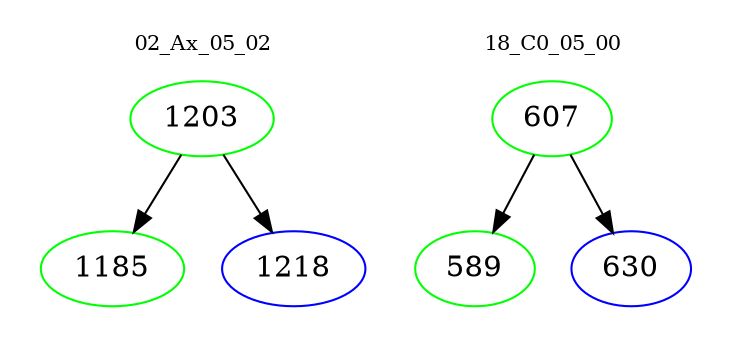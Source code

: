 digraph{
subgraph cluster_0 {
color = white
label = "02_Ax_05_02";
fontsize=10;
T0_1203 [label="1203", color="green"]
T0_1203 -> T0_1185 [color="black"]
T0_1185 [label="1185", color="green"]
T0_1203 -> T0_1218 [color="black"]
T0_1218 [label="1218", color="blue"]
}
subgraph cluster_1 {
color = white
label = "18_C0_05_00";
fontsize=10;
T1_607 [label="607", color="green"]
T1_607 -> T1_589 [color="black"]
T1_589 [label="589", color="green"]
T1_607 -> T1_630 [color="black"]
T1_630 [label="630", color="blue"]
}
}
